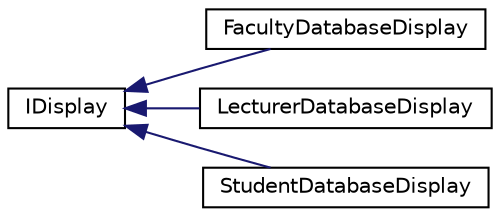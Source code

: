digraph "Graphical Class Hierarchy"
{
 // LATEX_PDF_SIZE
  edge [fontname="Helvetica",fontsize="10",labelfontname="Helvetica",labelfontsize="10"];
  node [fontname="Helvetica",fontsize="10",shape=record];
  rankdir="LR";
  Node0 [label="IDisplay",height=0.2,width=0.4,color="black", fillcolor="white", style="filled",URL="$classIDisplay.html",tooltip="Lớp cơ sở cho các lớp hiển thị."];
  Node0 -> Node1 [dir="back",color="midnightblue",fontsize="10",style="solid",fontname="Helvetica"];
  Node1 [label="FacultyDatabaseDisplay",height=0.2,width=0.4,color="black", fillcolor="white", style="filled",URL="$classFacultyDatabaseDisplay.html",tooltip="Lớp hiển thị thông tin khoa."];
  Node0 -> Node2 [dir="back",color="midnightblue",fontsize="10",style="solid",fontname="Helvetica"];
  Node2 [label="LecturerDatabaseDisplay",height=0.2,width=0.4,color="black", fillcolor="white", style="filled",URL="$classLecturerDatabaseDisplay.html",tooltip="Lớp hiển thị thông tin giảng viên."];
  Node0 -> Node3 [dir="back",color="midnightblue",fontsize="10",style="solid",fontname="Helvetica"];
  Node3 [label="StudentDatabaseDisplay",height=0.2,width=0.4,color="black", fillcolor="white", style="filled",URL="$classStudentDatabaseDisplay.html",tooltip="Lớp hiển thị thông tin sinh viên."];
}

